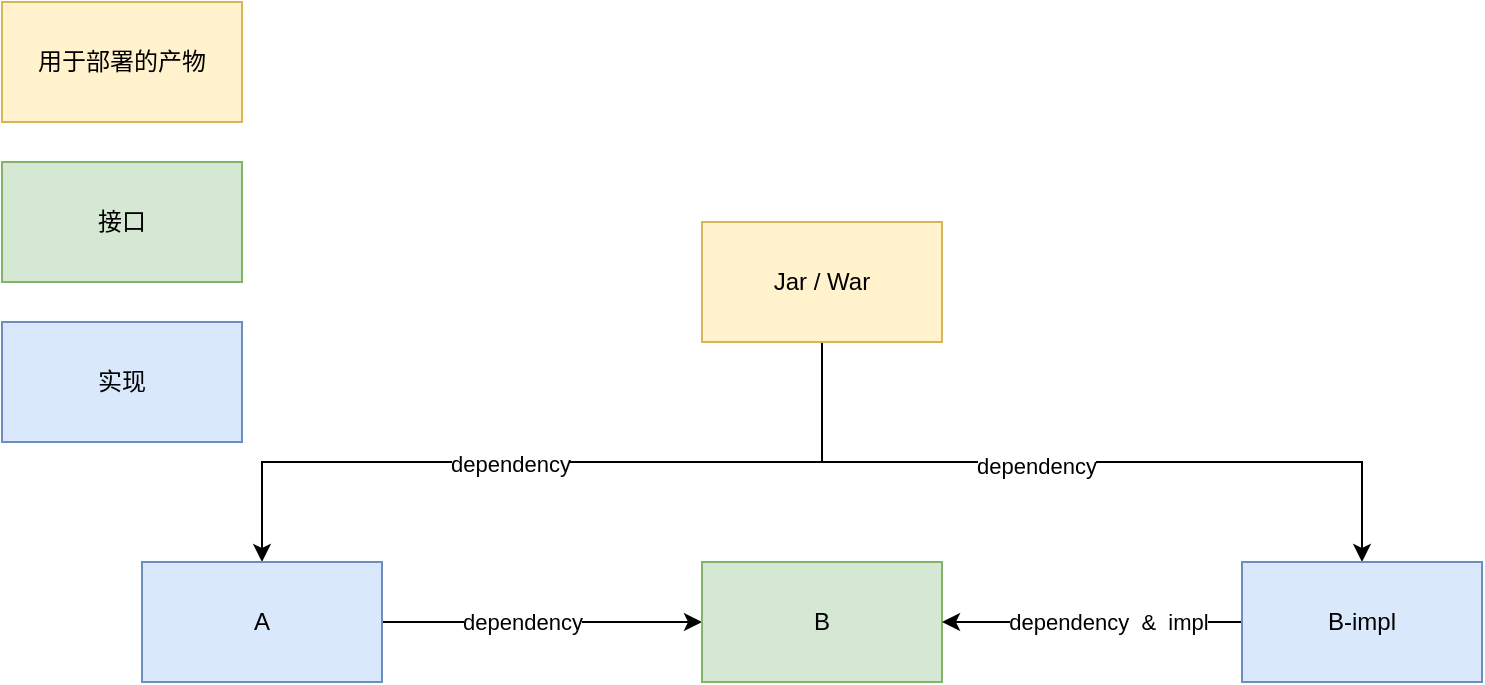 <mxfile version="20.3.0" type="github">
  <diagram id="d4W6UCmJVO9TeJFTkR9j" name="第 1 页">
    <mxGraphModel dx="865" dy="556" grid="1" gridSize="10" guides="1" tooltips="1" connect="1" arrows="1" fold="1" page="1" pageScale="1" pageWidth="827" pageHeight="1169" math="0" shadow="0">
      <root>
        <mxCell id="0" />
        <mxCell id="1" parent="0" />
        <mxCell id="ymeIpKLwmaZPsYRKqCFJ-9" style="edgeStyle=orthogonalEdgeStyle;rounded=0;orthogonalLoop=1;jettySize=auto;html=1;entryX=0.5;entryY=0;entryDx=0;entryDy=0;exitX=0.5;exitY=1;exitDx=0;exitDy=0;" edge="1" parent="1" source="ymeIpKLwmaZPsYRKqCFJ-1" target="ymeIpKLwmaZPsYRKqCFJ-2">
          <mxGeometry relative="1" as="geometry">
            <Array as="points">
              <mxPoint x="460" y="350" />
              <mxPoint x="180" y="350" />
            </Array>
          </mxGeometry>
        </mxCell>
        <mxCell id="ymeIpKLwmaZPsYRKqCFJ-10" value="dependency" style="edgeLabel;html=1;align=center;verticalAlign=middle;resizable=0;points=[];" vertex="1" connectable="0" parent="ymeIpKLwmaZPsYRKqCFJ-9">
          <mxGeometry x="0.108" y="1" relative="1" as="geometry">
            <mxPoint as="offset" />
          </mxGeometry>
        </mxCell>
        <mxCell id="ymeIpKLwmaZPsYRKqCFJ-11" style="edgeStyle=orthogonalEdgeStyle;rounded=0;orthogonalLoop=1;jettySize=auto;html=1;entryX=0.5;entryY=0;entryDx=0;entryDy=0;" edge="1" parent="1" source="ymeIpKLwmaZPsYRKqCFJ-1" target="ymeIpKLwmaZPsYRKqCFJ-6">
          <mxGeometry relative="1" as="geometry">
            <Array as="points">
              <mxPoint x="460" y="350" />
              <mxPoint x="730" y="350" />
            </Array>
          </mxGeometry>
        </mxCell>
        <mxCell id="ymeIpKLwmaZPsYRKqCFJ-12" value="dependency" style="edgeLabel;html=1;align=center;verticalAlign=middle;resizable=0;points=[];" vertex="1" connectable="0" parent="ymeIpKLwmaZPsYRKqCFJ-11">
          <mxGeometry x="-0.125" y="-2" relative="1" as="geometry">
            <mxPoint as="offset" />
          </mxGeometry>
        </mxCell>
        <mxCell id="ymeIpKLwmaZPsYRKqCFJ-1" value="Jar / War" style="rounded=0;whiteSpace=wrap;html=1;fillColor=#fff2cc;strokeColor=#d6b656;" vertex="1" parent="1">
          <mxGeometry x="400" y="230" width="120" height="60" as="geometry" />
        </mxCell>
        <mxCell id="ymeIpKLwmaZPsYRKqCFJ-4" style="edgeStyle=orthogonalEdgeStyle;rounded=0;orthogonalLoop=1;jettySize=auto;html=1;entryX=0;entryY=0.5;entryDx=0;entryDy=0;" edge="1" parent="1" source="ymeIpKLwmaZPsYRKqCFJ-2" target="ymeIpKLwmaZPsYRKqCFJ-3">
          <mxGeometry relative="1" as="geometry" />
        </mxCell>
        <mxCell id="ymeIpKLwmaZPsYRKqCFJ-5" value="dependency" style="edgeLabel;html=1;align=center;verticalAlign=middle;resizable=0;points=[];" vertex="1" connectable="0" parent="ymeIpKLwmaZPsYRKqCFJ-4">
          <mxGeometry x="-0.263" y="4" relative="1" as="geometry">
            <mxPoint x="11" y="4" as="offset" />
          </mxGeometry>
        </mxCell>
        <mxCell id="ymeIpKLwmaZPsYRKqCFJ-2" value="A" style="rounded=0;whiteSpace=wrap;html=1;fillColor=#dae8fc;strokeColor=#6c8ebf;" vertex="1" parent="1">
          <mxGeometry x="120" y="400" width="120" height="60" as="geometry" />
        </mxCell>
        <mxCell id="ymeIpKLwmaZPsYRKqCFJ-3" value="B" style="rounded=0;whiteSpace=wrap;html=1;fillColor=#d5e8d4;strokeColor=#82b366;" vertex="1" parent="1">
          <mxGeometry x="400" y="400" width="120" height="60" as="geometry" />
        </mxCell>
        <mxCell id="ymeIpKLwmaZPsYRKqCFJ-7" style="edgeStyle=orthogonalEdgeStyle;rounded=0;orthogonalLoop=1;jettySize=auto;html=1;entryX=1;entryY=0.5;entryDx=0;entryDy=0;" edge="1" parent="1" source="ymeIpKLwmaZPsYRKqCFJ-6" target="ymeIpKLwmaZPsYRKqCFJ-3">
          <mxGeometry relative="1" as="geometry" />
        </mxCell>
        <mxCell id="ymeIpKLwmaZPsYRKqCFJ-8" value="dependency&amp;nbsp; &amp;amp;&amp;nbsp; impl" style="edgeLabel;html=1;align=center;verticalAlign=middle;resizable=0;points=[];" vertex="1" connectable="0" parent="ymeIpKLwmaZPsYRKqCFJ-7">
          <mxGeometry x="-0.098" relative="1" as="geometry">
            <mxPoint as="offset" />
          </mxGeometry>
        </mxCell>
        <mxCell id="ymeIpKLwmaZPsYRKqCFJ-6" value="B-impl" style="rounded=0;whiteSpace=wrap;html=1;fillColor=#dae8fc;strokeColor=#6c8ebf;" vertex="1" parent="1">
          <mxGeometry x="670" y="400" width="120" height="60" as="geometry" />
        </mxCell>
        <mxCell id="ymeIpKLwmaZPsYRKqCFJ-13" value="用于部署的产物" style="rounded=0;whiteSpace=wrap;html=1;fillColor=#fff2cc;strokeColor=#d6b656;" vertex="1" parent="1">
          <mxGeometry x="50" y="120" width="120" height="60" as="geometry" />
        </mxCell>
        <mxCell id="ymeIpKLwmaZPsYRKqCFJ-14" value="接口" style="rounded=0;whiteSpace=wrap;html=1;fillColor=#d5e8d4;strokeColor=#82b366;" vertex="1" parent="1">
          <mxGeometry x="50" y="200" width="120" height="60" as="geometry" />
        </mxCell>
        <mxCell id="ymeIpKLwmaZPsYRKqCFJ-15" value="实现" style="rounded=0;whiteSpace=wrap;html=1;fillColor=#dae8fc;strokeColor=#6c8ebf;" vertex="1" parent="1">
          <mxGeometry x="50" y="280" width="120" height="60" as="geometry" />
        </mxCell>
      </root>
    </mxGraphModel>
  </diagram>
</mxfile>
